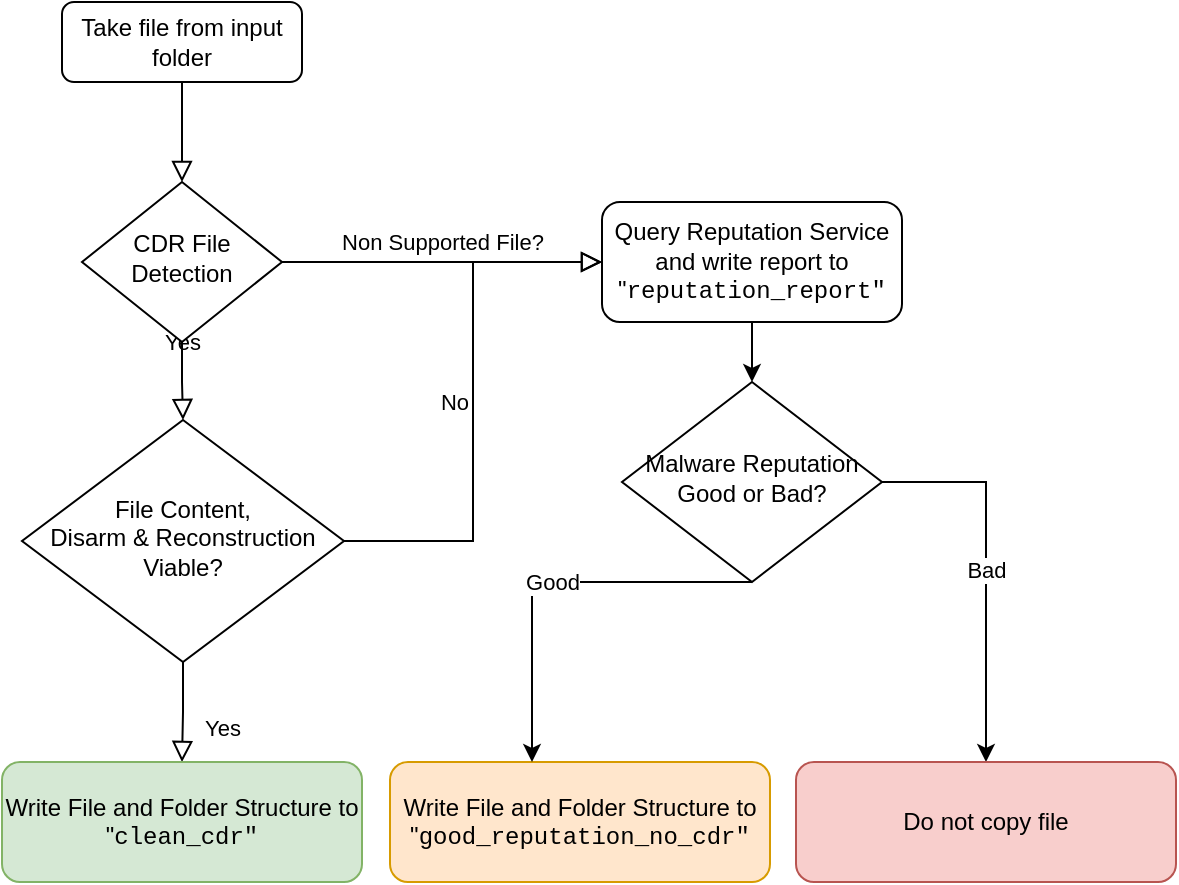 <mxfile version="18.1.1" type="github">
  <diagram id="C5RBs43oDa-KdzZeNtuy" name="Page-1">
    <mxGraphModel dx="710" dy="1082" grid="1" gridSize="10" guides="1" tooltips="1" connect="1" arrows="1" fold="1" page="1" pageScale="1" pageWidth="827" pageHeight="1169" math="0" shadow="0">
      <root>
        <mxCell id="WIyWlLk6GJQsqaUBKTNV-0" />
        <mxCell id="WIyWlLk6GJQsqaUBKTNV-1" parent="WIyWlLk6GJQsqaUBKTNV-0" />
        <mxCell id="WIyWlLk6GJQsqaUBKTNV-2" value="" style="rounded=0;html=1;jettySize=auto;orthogonalLoop=1;fontSize=11;endArrow=block;endFill=0;endSize=8;strokeWidth=1;shadow=0;labelBackgroundColor=none;edgeStyle=orthogonalEdgeStyle;" parent="WIyWlLk6GJQsqaUBKTNV-1" source="WIyWlLk6GJQsqaUBKTNV-3" target="WIyWlLk6GJQsqaUBKTNV-6" edge="1">
          <mxGeometry relative="1" as="geometry" />
        </mxCell>
        <mxCell id="WIyWlLk6GJQsqaUBKTNV-3" value="Take file from input folder" style="rounded=1;whiteSpace=wrap;html=1;fontSize=12;glass=0;strokeWidth=1;shadow=0;" parent="WIyWlLk6GJQsqaUBKTNV-1" vertex="1">
          <mxGeometry x="160" y="80" width="120" height="40" as="geometry" />
        </mxCell>
        <mxCell id="WIyWlLk6GJQsqaUBKTNV-4" value="Yes" style="rounded=0;html=1;jettySize=auto;orthogonalLoop=1;fontSize=11;endArrow=block;endFill=0;endSize=8;strokeWidth=1;shadow=0;labelBackgroundColor=none;edgeStyle=orthogonalEdgeStyle;" parent="WIyWlLk6GJQsqaUBKTNV-1" source="WIyWlLk6GJQsqaUBKTNV-6" target="WIyWlLk6GJQsqaUBKTNV-10" edge="1">
          <mxGeometry y="20" relative="1" as="geometry">
            <mxPoint as="offset" />
          </mxGeometry>
        </mxCell>
        <mxCell id="WIyWlLk6GJQsqaUBKTNV-5" value="Non Supported File?" style="edgeStyle=orthogonalEdgeStyle;rounded=0;html=1;jettySize=auto;orthogonalLoop=1;fontSize=11;endArrow=block;endFill=0;endSize=8;strokeWidth=1;shadow=0;labelBackgroundColor=none;entryX=0;entryY=0.5;entryDx=0;entryDy=0;" parent="WIyWlLk6GJQsqaUBKTNV-1" source="WIyWlLk6GJQsqaUBKTNV-6" target="ljs7rvXAAnhHi6ciN4Dj-2" edge="1">
          <mxGeometry y="10" relative="1" as="geometry">
            <mxPoint as="offset" />
            <mxPoint x="440" y="210" as="targetPoint" />
          </mxGeometry>
        </mxCell>
        <mxCell id="WIyWlLk6GJQsqaUBKTNV-6" value="CDR File Detection" style="rhombus;whiteSpace=wrap;html=1;shadow=0;fontFamily=Helvetica;fontSize=12;align=center;strokeWidth=1;spacing=6;spacingTop=-4;" parent="WIyWlLk6GJQsqaUBKTNV-1" vertex="1">
          <mxGeometry x="170" y="170" width="100" height="80" as="geometry" />
        </mxCell>
        <mxCell id="WIyWlLk6GJQsqaUBKTNV-8" value="Yes" style="rounded=0;html=1;jettySize=auto;orthogonalLoop=1;fontSize=11;endArrow=block;endFill=0;endSize=8;strokeWidth=1;shadow=0;labelBackgroundColor=none;edgeStyle=orthogonalEdgeStyle;" parent="WIyWlLk6GJQsqaUBKTNV-1" source="WIyWlLk6GJQsqaUBKTNV-10" target="WIyWlLk6GJQsqaUBKTNV-11" edge="1">
          <mxGeometry x="0.333" y="20" relative="1" as="geometry">
            <mxPoint as="offset" />
          </mxGeometry>
        </mxCell>
        <mxCell id="WIyWlLk6GJQsqaUBKTNV-9" value="No&lt;br&gt;" style="edgeStyle=orthogonalEdgeStyle;rounded=0;html=1;jettySize=auto;orthogonalLoop=1;fontSize=11;endArrow=block;endFill=0;endSize=8;strokeWidth=1;shadow=0;labelBackgroundColor=none;entryX=0;entryY=0.5;entryDx=0;entryDy=0;" parent="WIyWlLk6GJQsqaUBKTNV-1" source="WIyWlLk6GJQsqaUBKTNV-10" target="ljs7rvXAAnhHi6ciN4Dj-2" edge="1">
          <mxGeometry y="10" relative="1" as="geometry">
            <mxPoint as="offset" />
            <mxPoint x="440" y="210" as="targetPoint" />
          </mxGeometry>
        </mxCell>
        <mxCell id="WIyWlLk6GJQsqaUBKTNV-10" value="File Content, &lt;br&gt;Disarm &amp;amp; Reconstruction Viable?" style="rhombus;whiteSpace=wrap;html=1;shadow=0;fontFamily=Helvetica;fontSize=12;align=center;strokeWidth=1;spacing=6;spacingTop=-4;" parent="WIyWlLk6GJQsqaUBKTNV-1" vertex="1">
          <mxGeometry x="140" y="289" width="161" height="121" as="geometry" />
        </mxCell>
        <mxCell id="WIyWlLk6GJQsqaUBKTNV-11" value="Write File and Folder Structure to &quot;&lt;span style=&quot;font-family: Menlo, Monaco, &amp;quot;Courier New&amp;quot;, monospace; text-align: start;&quot;&gt;clean_cdr&quot;&lt;/span&gt;" style="rounded=1;whiteSpace=wrap;html=1;fontSize=12;glass=0;strokeWidth=1;shadow=0;labelBackgroundColor=none;fillColor=#d5e8d4;strokeColor=#82b366;" parent="WIyWlLk6GJQsqaUBKTNV-1" vertex="1">
          <mxGeometry x="130" y="460" width="180" height="60" as="geometry" />
        </mxCell>
        <mxCell id="ljs7rvXAAnhHi6ciN4Dj-1" value="Write File and Folder Structure to &quot;&lt;span style=&quot;font-family: Menlo, Monaco, &amp;quot;Courier New&amp;quot;, monospace; text-align: start;&quot;&gt;good_reputation_no_cdr&lt;/span&gt;&lt;span style=&quot;font-family: Menlo, Monaco, &amp;quot;Courier New&amp;quot;, monospace; text-align: start;&quot;&gt;&quot;&lt;/span&gt;" style="rounded=1;whiteSpace=wrap;html=1;fontSize=12;glass=0;strokeWidth=1;shadow=0;labelBackgroundColor=none;fillColor=#ffe6cc;strokeColor=#d79b00;" vertex="1" parent="WIyWlLk6GJQsqaUBKTNV-1">
          <mxGeometry x="324" y="460" width="190" height="60" as="geometry" />
        </mxCell>
        <mxCell id="ljs7rvXAAnhHi6ciN4Dj-6" style="edgeStyle=orthogonalEdgeStyle;rounded=0;orthogonalLoop=1;jettySize=auto;html=1;exitX=0.5;exitY=1;exitDx=0;exitDy=0;fontColor=#000000;" edge="1" parent="WIyWlLk6GJQsqaUBKTNV-1" source="ljs7rvXAAnhHi6ciN4Dj-2" target="ljs7rvXAAnhHi6ciN4Dj-3">
          <mxGeometry relative="1" as="geometry" />
        </mxCell>
        <mxCell id="ljs7rvXAAnhHi6ciN4Dj-2" value="Query Reputation Service and write report to &quot;&lt;span style=&quot;font-family: Menlo, Monaco, &amp;quot;Courier New&amp;quot;, monospace; text-align: start;&quot;&gt;reputation_report&quot;&lt;br&gt;&lt;/span&gt;" style="rounded=1;whiteSpace=wrap;html=1;fontSize=12;glass=0;strokeWidth=1;shadow=0;fontColor=#000000;labelBackgroundColor=default;strokeColor=#000000;" vertex="1" parent="WIyWlLk6GJQsqaUBKTNV-1">
          <mxGeometry x="430" y="180" width="150" height="60" as="geometry" />
        </mxCell>
        <mxCell id="ljs7rvXAAnhHi6ciN4Dj-5" value="Good" style="edgeStyle=orthogonalEdgeStyle;rounded=0;orthogonalLoop=1;jettySize=auto;html=1;exitX=0.5;exitY=1;exitDx=0;exitDy=0;fontColor=#000000;" edge="1" parent="WIyWlLk6GJQsqaUBKTNV-1" source="ljs7rvXAAnhHi6ciN4Dj-3" target="ljs7rvXAAnhHi6ciN4Dj-1">
          <mxGeometry relative="1" as="geometry">
            <Array as="points">
              <mxPoint x="395" y="370" />
            </Array>
          </mxGeometry>
        </mxCell>
        <mxCell id="ljs7rvXAAnhHi6ciN4Dj-8" value="Bad" style="edgeStyle=orthogonalEdgeStyle;rounded=0;orthogonalLoop=1;jettySize=auto;html=1;exitX=1;exitY=0.5;exitDx=0;exitDy=0;fontColor=#000000;" edge="1" parent="WIyWlLk6GJQsqaUBKTNV-1" source="ljs7rvXAAnhHi6ciN4Dj-3" target="ljs7rvXAAnhHi6ciN4Dj-7">
          <mxGeometry relative="1" as="geometry" />
        </mxCell>
        <mxCell id="ljs7rvXAAnhHi6ciN4Dj-3" value="Malware Reputation Good or Bad?" style="rhombus;whiteSpace=wrap;html=1;shadow=0;fontFamily=Helvetica;fontSize=12;align=center;strokeWidth=1;spacing=6;spacingTop=-4;" vertex="1" parent="WIyWlLk6GJQsqaUBKTNV-1">
          <mxGeometry x="440" y="270" width="130" height="100" as="geometry" />
        </mxCell>
        <mxCell id="ljs7rvXAAnhHi6ciN4Dj-7" value="Do not copy file" style="rounded=1;whiteSpace=wrap;html=1;fontSize=12;glass=0;strokeWidth=1;shadow=0;labelBackgroundColor=none;fillColor=#f8cecc;strokeColor=#b85450;" vertex="1" parent="WIyWlLk6GJQsqaUBKTNV-1">
          <mxGeometry x="527" y="460" width="190" height="60" as="geometry" />
        </mxCell>
      </root>
    </mxGraphModel>
  </diagram>
</mxfile>
